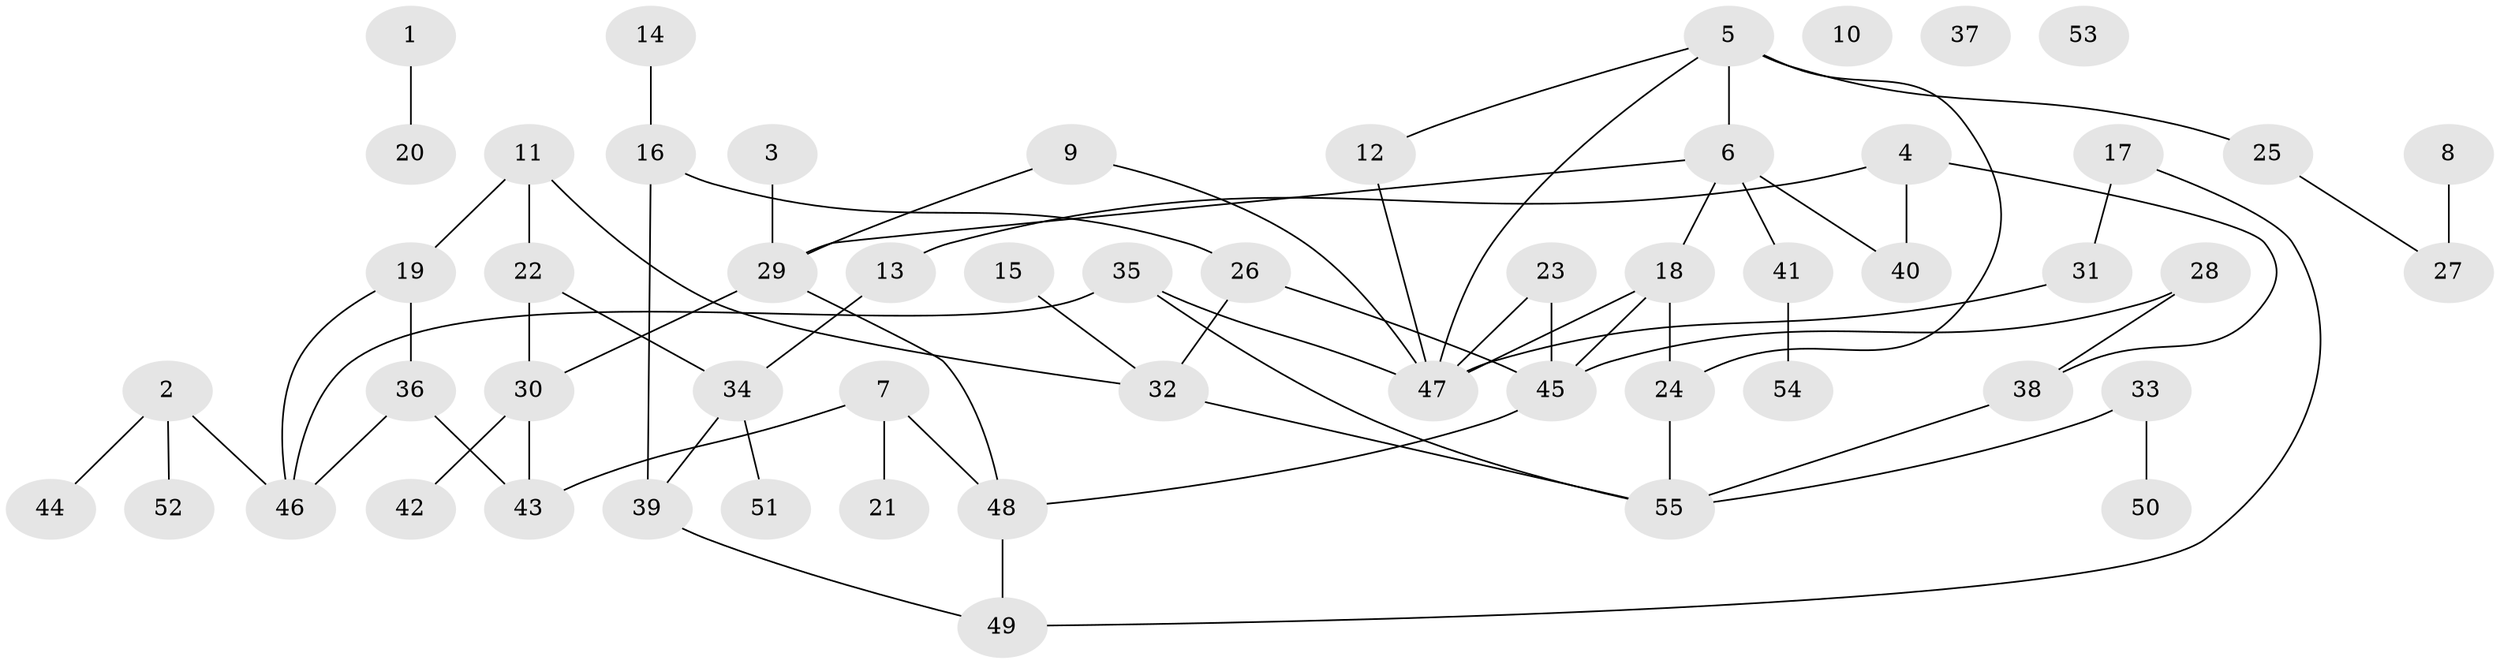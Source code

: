 // coarse degree distribution, {0: 0.17391304347826086, 1: 0.30434782608695654, 4: 0.043478260869565216, 13: 0.043478260869565216, 3: 0.13043478260869565, 6: 0.08695652173913043, 2: 0.17391304347826086, 7: 0.043478260869565216}
// Generated by graph-tools (version 1.1) at 2025/16/03/04/25 18:16:37]
// undirected, 55 vertices, 69 edges
graph export_dot {
graph [start="1"]
  node [color=gray90,style=filled];
  1;
  2;
  3;
  4;
  5;
  6;
  7;
  8;
  9;
  10;
  11;
  12;
  13;
  14;
  15;
  16;
  17;
  18;
  19;
  20;
  21;
  22;
  23;
  24;
  25;
  26;
  27;
  28;
  29;
  30;
  31;
  32;
  33;
  34;
  35;
  36;
  37;
  38;
  39;
  40;
  41;
  42;
  43;
  44;
  45;
  46;
  47;
  48;
  49;
  50;
  51;
  52;
  53;
  54;
  55;
  1 -- 20;
  2 -- 44;
  2 -- 46;
  2 -- 52;
  3 -- 29;
  4 -- 13;
  4 -- 38;
  4 -- 40;
  5 -- 6;
  5 -- 12;
  5 -- 24;
  5 -- 25;
  5 -- 47;
  6 -- 18;
  6 -- 29;
  6 -- 40;
  6 -- 41;
  7 -- 21;
  7 -- 43;
  7 -- 48;
  8 -- 27;
  9 -- 29;
  9 -- 47;
  11 -- 19;
  11 -- 22;
  11 -- 32;
  12 -- 47;
  13 -- 34;
  14 -- 16;
  15 -- 32;
  16 -- 26;
  16 -- 39;
  17 -- 31;
  17 -- 49;
  18 -- 24;
  18 -- 45;
  18 -- 47;
  19 -- 36;
  19 -- 46;
  22 -- 30;
  22 -- 34;
  23 -- 45;
  23 -- 47;
  24 -- 55;
  25 -- 27;
  26 -- 32;
  26 -- 45;
  28 -- 38;
  28 -- 45;
  29 -- 30;
  29 -- 48;
  30 -- 42;
  30 -- 43;
  31 -- 47;
  32 -- 55;
  33 -- 50;
  33 -- 55;
  34 -- 39;
  34 -- 51;
  35 -- 46;
  35 -- 47;
  35 -- 55;
  36 -- 43;
  36 -- 46;
  38 -- 55;
  39 -- 49;
  41 -- 54;
  45 -- 48;
  48 -- 49;
}
